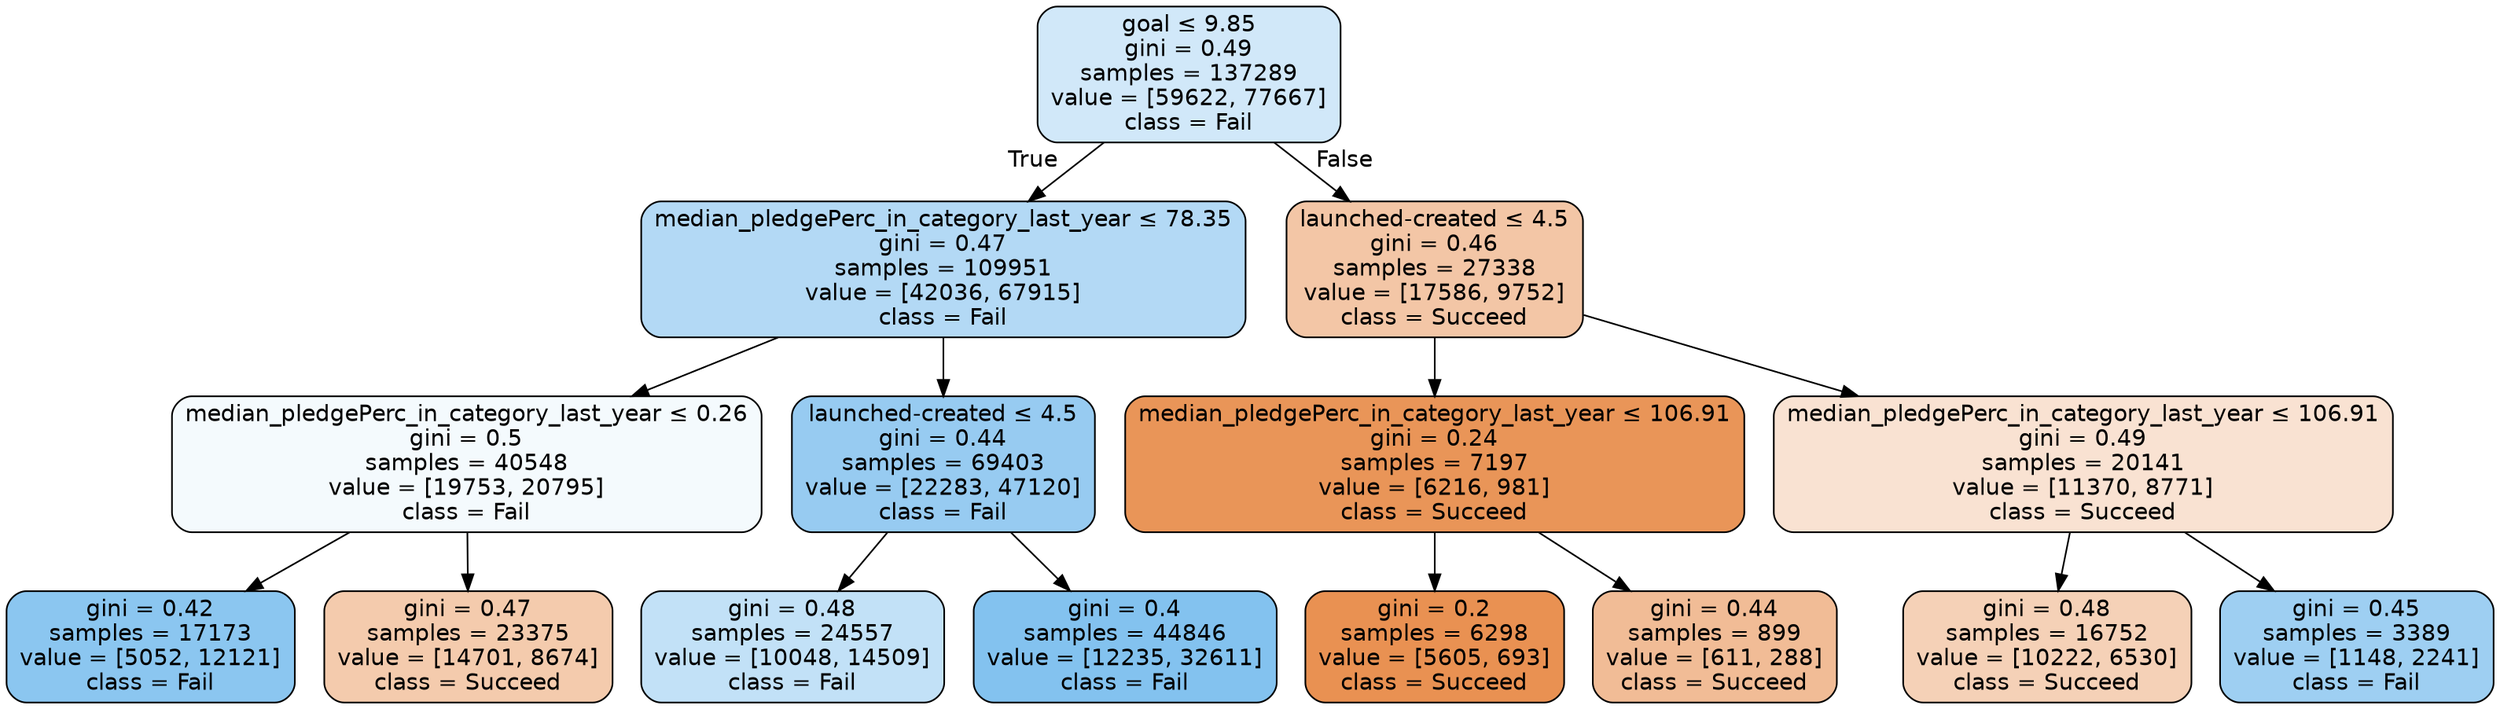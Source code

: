 digraph Tree {
node [shape=box, style="filled, rounded", color="black", fontname=helvetica] ;
edge [fontname=helvetica] ;
0 [label=<goal &le; 9.85<br/>gini = 0.49<br/>samples = 137289<br/>value = [59622, 77667]<br/>class = Fail>, fillcolor="#399de53b"] ;
1 [label=<median_pledgePerc_in_category_last_year &le; 78.35<br/>gini = 0.47<br/>samples = 109951<br/>value = [42036, 67915]<br/>class = Fail>, fillcolor="#399de561"] ;
0 -> 1 [labeldistance=2.5, labelangle=45, headlabel="True"] ;
2 [label=<median_pledgePerc_in_category_last_year &le; 0.26<br/>gini = 0.5<br/>samples = 40548<br/>value = [19753, 20795]<br/>class = Fail>, fillcolor="#399de50d"] ;
1 -> 2 ;
3 [label=<gini = 0.42<br/>samples = 17173<br/>value = [5052, 12121]<br/>class = Fail>, fillcolor="#399de595"] ;
2 -> 3 ;
4 [label=<gini = 0.47<br/>samples = 23375<br/>value = [14701, 8674]<br/>class = Succeed>, fillcolor="#e5813969"] ;
2 -> 4 ;
5 [label=<launched-created &le; 4.5<br/>gini = 0.44<br/>samples = 69403<br/>value = [22283, 47120]<br/>class = Fail>, fillcolor="#399de586"] ;
1 -> 5 ;
6 [label=<gini = 0.48<br/>samples = 24557<br/>value = [10048, 14509]<br/>class = Fail>, fillcolor="#399de54e"] ;
5 -> 6 ;
7 [label=<gini = 0.4<br/>samples = 44846<br/>value = [12235, 32611]<br/>class = Fail>, fillcolor="#399de59f"] ;
5 -> 7 ;
8 [label=<launched-created &le; 4.5<br/>gini = 0.46<br/>samples = 27338<br/>value = [17586, 9752]<br/>class = Succeed>, fillcolor="#e5813972"] ;
0 -> 8 [labeldistance=2.5, labelangle=-45, headlabel="False"] ;
9 [label=<median_pledgePerc_in_category_last_year &le; 106.91<br/>gini = 0.24<br/>samples = 7197<br/>value = [6216, 981]<br/>class = Succeed>, fillcolor="#e58139d7"] ;
8 -> 9 ;
10 [label=<gini = 0.2<br/>samples = 6298<br/>value = [5605, 693]<br/>class = Succeed>, fillcolor="#e58139df"] ;
9 -> 10 ;
11 [label=<gini = 0.44<br/>samples = 899<br/>value = [611, 288]<br/>class = Succeed>, fillcolor="#e5813987"] ;
9 -> 11 ;
12 [label=<median_pledgePerc_in_category_last_year &le; 106.91<br/>gini = 0.49<br/>samples = 20141<br/>value = [11370, 8771]<br/>class = Succeed>, fillcolor="#e581393a"] ;
8 -> 12 ;
13 [label=<gini = 0.48<br/>samples = 16752<br/>value = [10222, 6530]<br/>class = Succeed>, fillcolor="#e581395c"] ;
12 -> 13 ;
14 [label=<gini = 0.45<br/>samples = 3389<br/>value = [1148, 2241]<br/>class = Fail>, fillcolor="#399de57c"] ;
12 -> 14 ;
}
